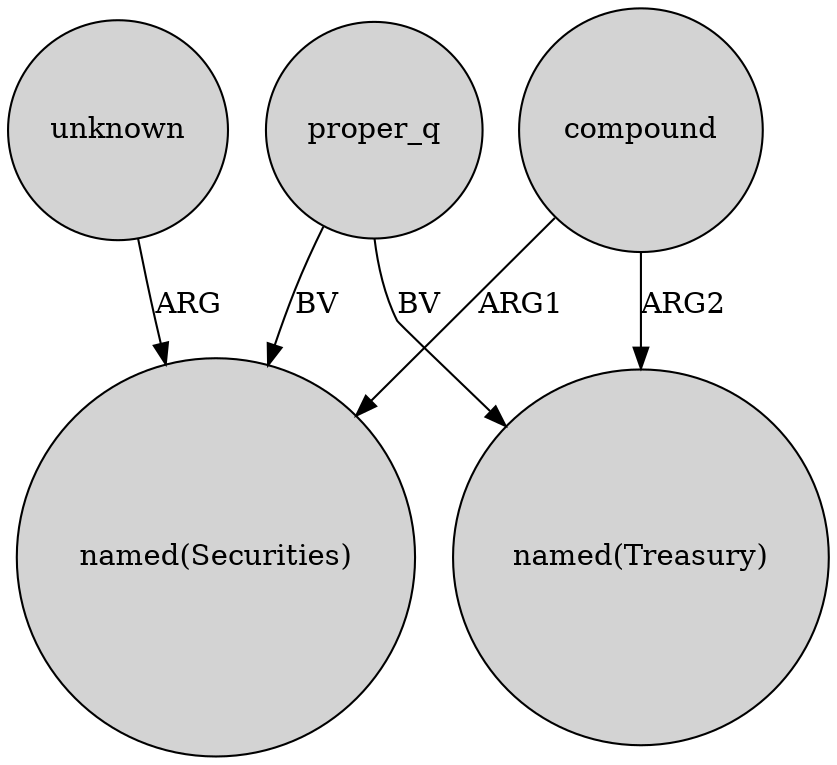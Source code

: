 digraph {
	node [shape=circle style=filled]
	compound -> "named(Treasury)" [label=ARG2]
	unknown -> "named(Securities)" [label=ARG]
	proper_q -> "named(Securities)" [label=BV]
	compound -> "named(Securities)" [label=ARG1]
	proper_q -> "named(Treasury)" [label=BV]
}
